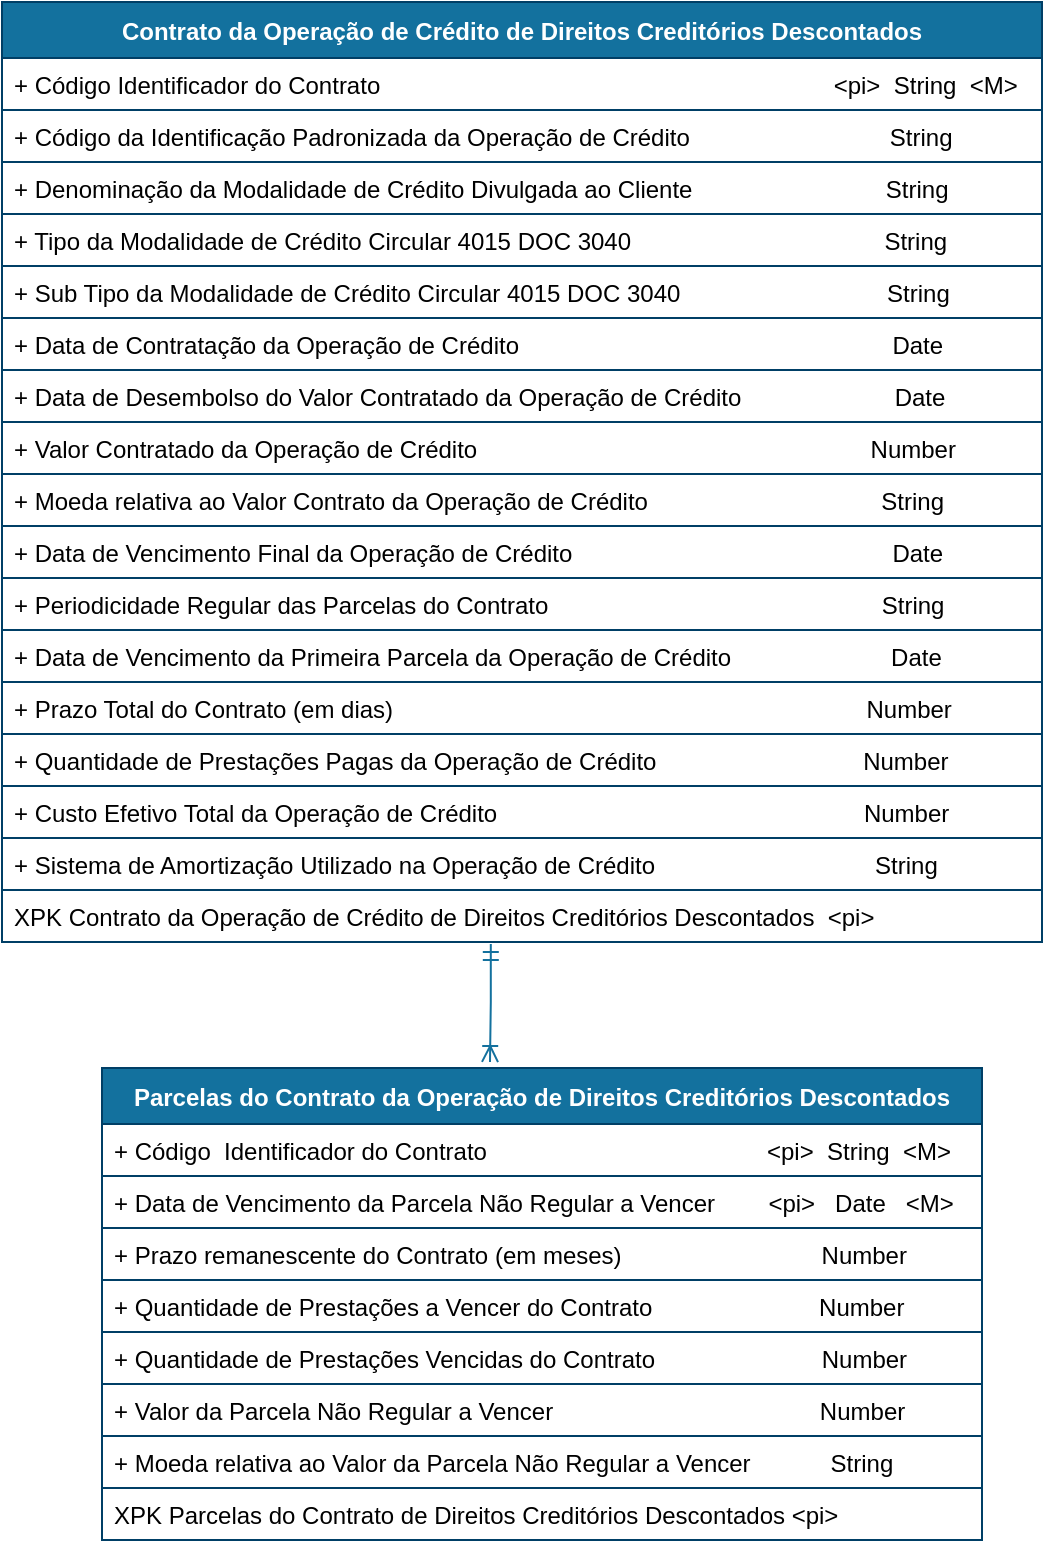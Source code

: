 <mxfile version="14.4.7" type="device"><diagram id="R2lEEEUBdFMjLlhIrx00" name="Instalments_InvoiceFinancings"><mxGraphModel dx="5680" dy="3831" grid="1" gridSize="10" guides="1" tooltips="1" connect="1" arrows="1" fold="1" page="1" pageScale="1" pageWidth="1169" pageHeight="827" math="0" shadow="0" extFonts="Permanent Marker^https://fonts.googleapis.com/css?family=Permanent+Marker"><root><mxCell id="0"/><mxCell id="1" parent="0"/><mxCell id="p0ptRsjB7zbW4Zr5xb5n-2" value="Parcelas do Contrato da Operação de Direitos Creditórios Descontados" style="swimlane;fontStyle=1;childLayout=stackLayout;horizontal=1;startSize=28;horizontalStack=0;resizeParent=1;resizeParentMax=0;resizeLast=0;collapsible=1;marginBottom=0;rounded=0;shadow=0;comic=0;sketch=0;align=center;html=0;autosize=1;fillColor=#13719E;strokeColor=#003F66;fontColor=#FFFFFF;" parent="1" vertex="1"><mxGeometry x="-4600" y="-2757" width="440" height="236" as="geometry"/></mxCell><mxCell id="CPSjGB0DB3ECEPRRZfq--21" style="edgeStyle=orthogonalEdgeStyle;rounded=0;orthogonalLoop=1;jettySize=auto;html=1;exitX=0.47;exitY=1.038;exitDx=0;exitDy=0;endArrow=ERoneToMany;endFill=0;startArrow=ERmandOne;startFill=0;strokeColor=#13719E;exitPerimeter=0;" edge="1" parent="p0ptRsjB7zbW4Zr5xb5n-2" source="CPSjGB0DB3ECEPRRZfq--19"><mxGeometry relative="1" as="geometry"><mxPoint x="199.98" y="-22.962" as="sourcePoint"/><mxPoint x="194" y="-3" as="targetPoint"/></mxGeometry></mxCell><mxCell id="p0ptRsjB7zbW4Zr5xb5n-3" value="+ Código  Identificador do Contrato                                          &lt;pi&gt;  String  &lt;M&gt;" style="text;fillColor=none;align=left;verticalAlign=top;spacingLeft=4;spacingRight=4;overflow=hidden;rotatable=0;points=[[0,0.5],[1,0.5]];portConstraint=eastwest;strokeColor=#003F66;" parent="p0ptRsjB7zbW4Zr5xb5n-2" vertex="1"><mxGeometry y="28" width="440" height="26" as="geometry"/></mxCell><mxCell id="p0ptRsjB7zbW4Zr5xb5n-11" value="+ Data de Vencimento da Parcela Não Regular a Vencer        &lt;pi&gt;   Date   &lt;M&gt;" style="text;fillColor=none;align=left;verticalAlign=top;spacingLeft=4;spacingRight=4;overflow=hidden;rotatable=0;points=[[0,0.5],[1,0.5]];portConstraint=eastwest;strokeColor=#003F66;" parent="p0ptRsjB7zbW4Zr5xb5n-2" vertex="1"><mxGeometry y="54" width="440" height="26" as="geometry"/></mxCell><mxCell id="p0ptRsjB7zbW4Zr5xb5n-8" value="+ Prazo remanescente do Contrato (em meses)                              Number  " style="text;fillColor=none;align=left;verticalAlign=top;spacingLeft=4;spacingRight=4;overflow=hidden;rotatable=0;points=[[0,0.5],[1,0.5]];portConstraint=eastwest;strokeColor=#003F66;" parent="p0ptRsjB7zbW4Zr5xb5n-2" vertex="1"><mxGeometry y="80" width="440" height="26" as="geometry"/></mxCell><mxCell id="p0ptRsjB7zbW4Zr5xb5n-9" value="+ Quantidade de Prestações a Vencer do Contrato                         Number" style="text;fillColor=none;align=left;verticalAlign=top;spacingLeft=4;spacingRight=4;overflow=hidden;rotatable=0;points=[[0,0.5],[1,0.5]];portConstraint=eastwest;strokeColor=#003F66;" parent="p0ptRsjB7zbW4Zr5xb5n-2" vertex="1"><mxGeometry y="106" width="440" height="26" as="geometry"/></mxCell><mxCell id="p0ptRsjB7zbW4Zr5xb5n-7" value="+ Quantidade de Prestações Vencidas do Contrato                         Number  " style="text;fillColor=none;align=left;verticalAlign=top;spacingLeft=4;spacingRight=4;overflow=hidden;rotatable=0;points=[[0,0.5],[1,0.5]];portConstraint=eastwest;strokeColor=#003F66;" parent="p0ptRsjB7zbW4Zr5xb5n-2" vertex="1"><mxGeometry y="132" width="440" height="26" as="geometry"/></mxCell><mxCell id="AKTEsfnDCdTXs4y5ryZj-2" value="+ Valor da Parcela Não Regular a Vencer                                        Number" style="text;fillColor=none;align=left;verticalAlign=top;spacingLeft=4;spacingRight=4;overflow=hidden;rotatable=0;points=[[0,0.5],[1,0.5]];portConstraint=eastwest;strokeColor=#003F66;" parent="p0ptRsjB7zbW4Zr5xb5n-2" vertex="1"><mxGeometry y="158" width="440" height="26" as="geometry"/></mxCell><mxCell id="GAR5L56J_9JNQMttzJc2-1" value="+ Moeda relativa ao Valor da Parcela Não Regular a Vencer            String" style="text;fillColor=none;align=left;verticalAlign=top;spacingLeft=4;spacingRight=4;overflow=hidden;rotatable=0;points=[[0,0.5],[1,0.5]];portConstraint=eastwest;strokeColor=#003F66;" parent="p0ptRsjB7zbW4Zr5xb5n-2" vertex="1"><mxGeometry y="184" width="440" height="26" as="geometry"/></mxCell><mxCell id="p0ptRsjB7zbW4Zr5xb5n-10" value="XPK Parcelas do Contrato de Direitos Creditórios Descontados &lt;pi&gt;" style="text;fillColor=none;align=left;verticalAlign=top;spacingLeft=4;spacingRight=4;overflow=hidden;rotatable=0;points=[[0,0.5],[1,0.5]];portConstraint=eastwest;strokeColor=#003F66;" parent="p0ptRsjB7zbW4Zr5xb5n-2" vertex="1"><mxGeometry y="210" width="440" height="26" as="geometry"/></mxCell><mxCell id="CPSjGB0DB3ECEPRRZfq--1" value="Contrato da Operação de Crédito de Direitos Creditórios Descontados" style="swimlane;fontStyle=1;childLayout=stackLayout;horizontal=1;startSize=28;horizontalStack=0;resizeParent=1;resizeParentMax=0;resizeLast=0;collapsible=1;marginBottom=0;rounded=0;shadow=0;comic=0;sketch=0;align=center;html=0;autosize=1;fillColor=#13719E;strokeColor=#003F66;fontColor=#FFFFFF;" vertex="1" parent="1"><mxGeometry x="-4650" y="-3290" width="520" height="470" as="geometry"/></mxCell><mxCell id="CPSjGB0DB3ECEPRRZfq--2" value="+ Código Identificador do Contrato                                                                    &lt;pi&gt;  String  &lt;M&gt;" style="text;fillColor=none;align=left;verticalAlign=top;spacingLeft=4;spacingRight=4;overflow=hidden;rotatable=0;points=[[0,0.5],[1,0.5]];portConstraint=eastwest;strokeColor=#003F66;" vertex="1" parent="CPSjGB0DB3ECEPRRZfq--1"><mxGeometry y="28" width="520" height="26" as="geometry"/></mxCell><mxCell id="CPSjGB0DB3ECEPRRZfq--3" value="+ Código da Identificação Padronizada da Operação de Crédito                              String      " style="text;fillColor=none;align=left;verticalAlign=top;spacingLeft=4;spacingRight=4;overflow=hidden;rotatable=0;points=[[0,0.5],[1,0.5]];portConstraint=eastwest;strokeColor=#003F66;" vertex="1" parent="CPSjGB0DB3ECEPRRZfq--1"><mxGeometry y="54" width="520" height="26" as="geometry"/></mxCell><mxCell id="CPSjGB0DB3ECEPRRZfq--4" value="+ Denominação da Modalidade de Crédito Divulgada ao Cliente                             String" style="text;fillColor=none;align=left;verticalAlign=top;spacingLeft=4;spacingRight=4;overflow=hidden;rotatable=0;points=[[0,0.5],[1,0.5]];portConstraint=eastwest;strokeColor=#003F66;" vertex="1" parent="CPSjGB0DB3ECEPRRZfq--1"><mxGeometry y="80" width="520" height="26" as="geometry"/></mxCell><mxCell id="CPSjGB0DB3ECEPRRZfq--5" value="+ Tipo da Modalidade de Crédito Circular 4015 DOC 3040                                      String" style="text;fillColor=none;align=left;verticalAlign=top;spacingLeft=4;spacingRight=4;overflow=hidden;rotatable=0;points=[[0,0.5],[1,0.5]];portConstraint=eastwest;strokeColor=#003F66;" vertex="1" parent="CPSjGB0DB3ECEPRRZfq--1"><mxGeometry y="106" width="520" height="26" as="geometry"/></mxCell><mxCell id="CPSjGB0DB3ECEPRRZfq--6" value="+ Sub Tipo da Modalidade de Crédito Circular 4015 DOC 3040                               String" style="text;fillColor=none;align=left;verticalAlign=top;spacingLeft=4;spacingRight=4;overflow=hidden;rotatable=0;points=[[0,0.5],[1,0.5]];portConstraint=eastwest;strokeColor=#003F66;" vertex="1" parent="CPSjGB0DB3ECEPRRZfq--1"><mxGeometry y="132" width="520" height="26" as="geometry"/></mxCell><mxCell id="CPSjGB0DB3ECEPRRZfq--7" value="+ Data de Contratação da Operação de Crédito                                                        Date" style="text;fillColor=none;align=left;verticalAlign=top;spacingLeft=4;spacingRight=4;overflow=hidden;rotatable=0;points=[[0,0.5],[1,0.5]];portConstraint=eastwest;strokeColor=#003F66;" vertex="1" parent="CPSjGB0DB3ECEPRRZfq--1"><mxGeometry y="158" width="520" height="26" as="geometry"/></mxCell><mxCell id="CPSjGB0DB3ECEPRRZfq--8" value="+ Data de Desembolso do Valor Contratado da Operação de Crédito                       Date" style="text;fillColor=none;align=left;verticalAlign=top;spacingLeft=4;spacingRight=4;overflow=hidden;rotatable=0;points=[[0,0.5],[1,0.5]];portConstraint=eastwest;strokeColor=#003F66;" vertex="1" parent="CPSjGB0DB3ECEPRRZfq--1"><mxGeometry y="184" width="520" height="26" as="geometry"/></mxCell><mxCell id="CPSjGB0DB3ECEPRRZfq--9" value="+ Valor Contratado da Operação de Crédito                                                           Number" style="text;fillColor=none;align=left;verticalAlign=top;spacingLeft=4;spacingRight=4;overflow=hidden;rotatable=0;points=[[0,0.5],[1,0.5]];portConstraint=eastwest;strokeColor=#003F66;" vertex="1" parent="CPSjGB0DB3ECEPRRZfq--1"><mxGeometry y="210" width="520" height="26" as="geometry"/></mxCell><mxCell id="CPSjGB0DB3ECEPRRZfq--10" value="+ Moeda relativa ao Valor Contrato da Operação de Crédito                                   String" style="text;fillColor=none;align=left;verticalAlign=top;spacingLeft=4;spacingRight=4;overflow=hidden;rotatable=0;points=[[0,0.5],[1,0.5]];portConstraint=eastwest;strokeColor=#003F66;" vertex="1" parent="CPSjGB0DB3ECEPRRZfq--1"><mxGeometry y="236" width="520" height="26" as="geometry"/></mxCell><mxCell id="CPSjGB0DB3ECEPRRZfq--11" value="+ Data de Vencimento Final da Operação de Crédito                                                Date" style="text;fillColor=none;align=left;verticalAlign=top;spacingLeft=4;spacingRight=4;overflow=hidden;rotatable=0;points=[[0,0.5],[1,0.5]];portConstraint=eastwest;strokeColor=#003F66;" vertex="1" parent="CPSjGB0DB3ECEPRRZfq--1"><mxGeometry y="262" width="520" height="26" as="geometry"/></mxCell><mxCell id="CPSjGB0DB3ECEPRRZfq--12" value="+ Periodicidade Regular das Parcelas do Contrato                                                  String" style="text;fillColor=none;align=left;verticalAlign=top;spacingLeft=4;spacingRight=4;overflow=hidden;rotatable=0;points=[[0,0.5],[1,0.5]];portConstraint=eastwest;strokeColor=#003F66;" vertex="1" parent="CPSjGB0DB3ECEPRRZfq--1"><mxGeometry y="288" width="520" height="26" as="geometry"/></mxCell><mxCell id="CPSjGB0DB3ECEPRRZfq--13" value="+ Data de Vencimento da Primeira Parcela da Operação de Crédito                        Date" style="text;fillColor=none;align=left;verticalAlign=top;spacingLeft=4;spacingRight=4;overflow=hidden;rotatable=0;points=[[0,0.5],[1,0.5]];portConstraint=eastwest;strokeColor=#003F66;" vertex="1" parent="CPSjGB0DB3ECEPRRZfq--1"><mxGeometry y="314" width="520" height="26" as="geometry"/></mxCell><mxCell id="CPSjGB0DB3ECEPRRZfq--14" value="+ Prazo Total do Contrato (em dias)                                                                       Number  " style="text;fillColor=none;align=left;verticalAlign=top;spacingLeft=4;spacingRight=4;overflow=hidden;rotatable=0;points=[[0,0.5],[1,0.5]];portConstraint=eastwest;strokeColor=#003F66;" vertex="1" parent="CPSjGB0DB3ECEPRRZfq--1"><mxGeometry y="340" width="520" height="26" as="geometry"/></mxCell><mxCell id="CPSjGB0DB3ECEPRRZfq--15" value="+ Quantidade de Prestações Pagas da Operação de Crédito                               Number  " style="text;fillColor=none;align=left;verticalAlign=top;spacingLeft=4;spacingRight=4;overflow=hidden;rotatable=0;points=[[0,0.5],[1,0.5]];portConstraint=eastwest;strokeColor=#003F66;" vertex="1" parent="CPSjGB0DB3ECEPRRZfq--1"><mxGeometry y="366" width="520" height="26" as="geometry"/></mxCell><mxCell id="CPSjGB0DB3ECEPRRZfq--16" value="+ Custo Efetivo Total da Operação de Crédito                                                       Number" style="text;fillColor=none;align=left;verticalAlign=top;spacingLeft=4;spacingRight=4;overflow=hidden;rotatable=0;points=[[0,0.5],[1,0.5]];portConstraint=eastwest;strokeColor=#003F66;" vertex="1" parent="CPSjGB0DB3ECEPRRZfq--1"><mxGeometry y="392" width="520" height="26" as="geometry"/></mxCell><mxCell id="CPSjGB0DB3ECEPRRZfq--17" value="+ Sistema de Amortização Utilizado na Operação de Crédito                                 String" style="text;fillColor=none;align=left;verticalAlign=top;spacingLeft=4;spacingRight=4;overflow=hidden;rotatable=0;points=[[0,0.5],[1,0.5]];portConstraint=eastwest;strokeColor=#003F66;" vertex="1" parent="CPSjGB0DB3ECEPRRZfq--1"><mxGeometry y="418" width="520" height="26" as="geometry"/></mxCell><mxCell id="CPSjGB0DB3ECEPRRZfq--19" value="XPK Contrato da Operação de Crédito de Direitos Creditórios Descontados  &lt;pi&gt;" style="text;fillColor=none;align=left;verticalAlign=top;spacingLeft=4;spacingRight=4;overflow=hidden;rotatable=0;points=[[0,0.5],[1,0.5]];portConstraint=eastwest;strokeColor=#003F66;" vertex="1" parent="CPSjGB0DB3ECEPRRZfq--1"><mxGeometry y="444" width="520" height="26" as="geometry"/></mxCell></root></mxGraphModel></diagram></mxfile>